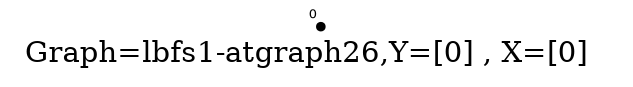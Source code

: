 /* Created by igraph 0.8.0-pre+0200568 */
graph {
  graph [
    label="Graph=lbfs1-atgraph26,Y=[0] , X=[0]  "
    labelloc=bottom
  ];
  0 [
    pos="0.000000,0.000000!"
    shape=point
    fontsize=6
    xlabel=0
  ];

}
